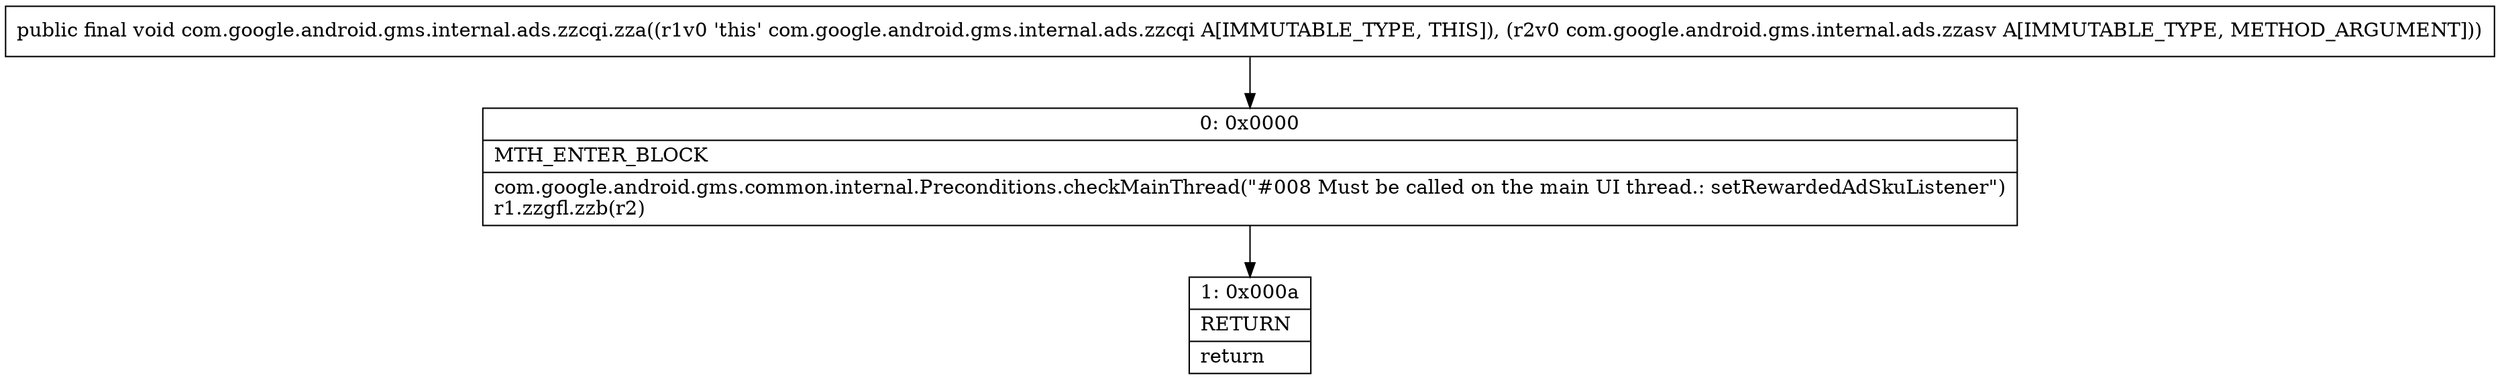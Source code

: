 digraph "CFG forcom.google.android.gms.internal.ads.zzcqi.zza(Lcom\/google\/android\/gms\/internal\/ads\/zzasv;)V" {
Node_0 [shape=record,label="{0\:\ 0x0000|MTH_ENTER_BLOCK\l|com.google.android.gms.common.internal.Preconditions.checkMainThread(\"#008 Must be called on the main UI thread.: setRewardedAdSkuListener\")\lr1.zzgfl.zzb(r2)\l}"];
Node_1 [shape=record,label="{1\:\ 0x000a|RETURN\l|return\l}"];
MethodNode[shape=record,label="{public final void com.google.android.gms.internal.ads.zzcqi.zza((r1v0 'this' com.google.android.gms.internal.ads.zzcqi A[IMMUTABLE_TYPE, THIS]), (r2v0 com.google.android.gms.internal.ads.zzasv A[IMMUTABLE_TYPE, METHOD_ARGUMENT])) }"];
MethodNode -> Node_0;
Node_0 -> Node_1;
}

